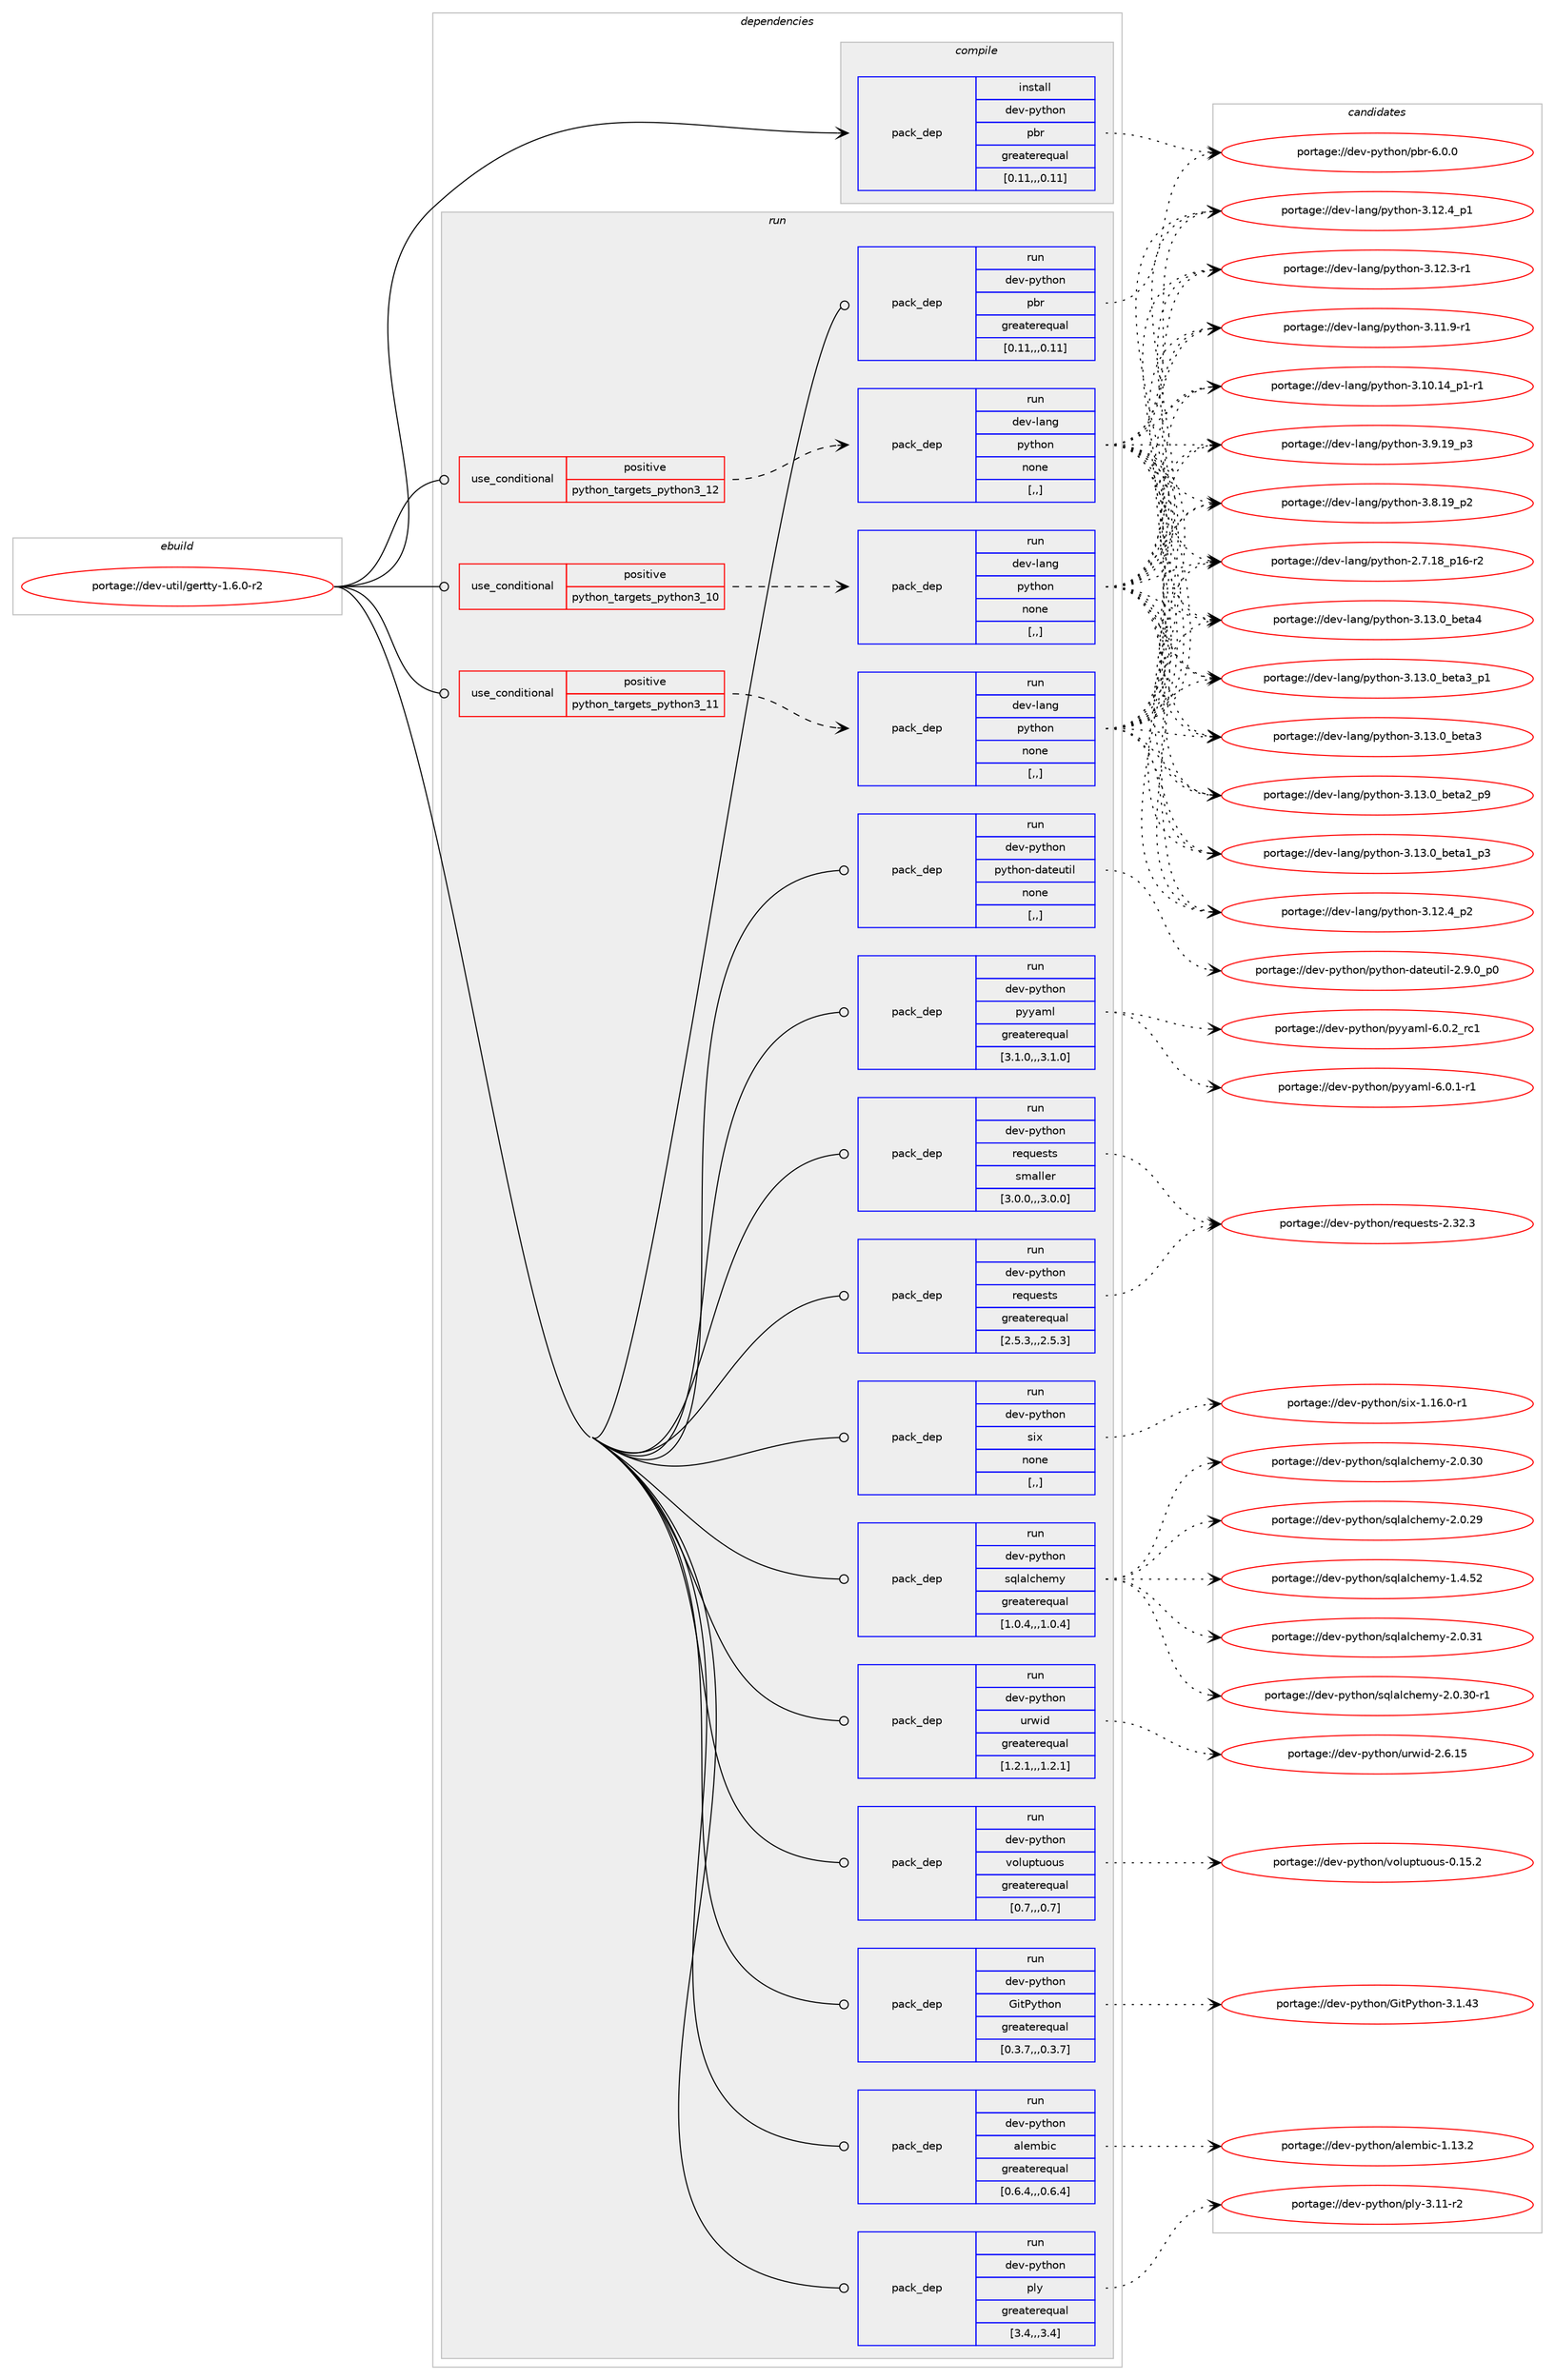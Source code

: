 digraph prolog {

# *************
# Graph options
# *************

newrank=true;
concentrate=true;
compound=true;
graph [rankdir=LR,fontname=Helvetica,fontsize=10,ranksep=1.5];#, ranksep=2.5, nodesep=0.2];
edge  [arrowhead=vee];
node  [fontname=Helvetica,fontsize=10];

# **********
# The ebuild
# **********

subgraph cluster_leftcol {
color=gray;
label=<<i>ebuild</i>>;
id [label="portage://dev-util/gertty-1.6.0-r2", color=red, width=4, href="../dev-util/gertty-1.6.0-r2.svg"];
}

# ****************
# The dependencies
# ****************

subgraph cluster_midcol {
color=gray;
label=<<i>dependencies</i>>;
subgraph cluster_compile {
fillcolor="#eeeeee";
style=filled;
label=<<i>compile</i>>;
subgraph pack152521 {
dependency214406 [label=<<TABLE BORDER="0" CELLBORDER="1" CELLSPACING="0" CELLPADDING="4" WIDTH="220"><TR><TD ROWSPAN="6" CELLPADDING="30">pack_dep</TD></TR><TR><TD WIDTH="110">install</TD></TR><TR><TD>dev-python</TD></TR><TR><TD>pbr</TD></TR><TR><TD>greaterequal</TD></TR><TR><TD>[0.11,,,0.11]</TD></TR></TABLE>>, shape=none, color=blue];
}
id:e -> dependency214406:w [weight=20,style="solid",arrowhead="vee"];
}
subgraph cluster_compileandrun {
fillcolor="#eeeeee";
style=filled;
label=<<i>compile and run</i>>;
}
subgraph cluster_run {
fillcolor="#eeeeee";
style=filled;
label=<<i>run</i>>;
subgraph cond60480 {
dependency214407 [label=<<TABLE BORDER="0" CELLBORDER="1" CELLSPACING="0" CELLPADDING="4"><TR><TD ROWSPAN="3" CELLPADDING="10">use_conditional</TD></TR><TR><TD>positive</TD></TR><TR><TD>python_targets_python3_10</TD></TR></TABLE>>, shape=none, color=red];
subgraph pack152522 {
dependency214408 [label=<<TABLE BORDER="0" CELLBORDER="1" CELLSPACING="0" CELLPADDING="4" WIDTH="220"><TR><TD ROWSPAN="6" CELLPADDING="30">pack_dep</TD></TR><TR><TD WIDTH="110">run</TD></TR><TR><TD>dev-lang</TD></TR><TR><TD>python</TD></TR><TR><TD>none</TD></TR><TR><TD>[,,]</TD></TR></TABLE>>, shape=none, color=blue];
}
dependency214407:e -> dependency214408:w [weight=20,style="dashed",arrowhead="vee"];
}
id:e -> dependency214407:w [weight=20,style="solid",arrowhead="odot"];
subgraph cond60481 {
dependency214409 [label=<<TABLE BORDER="0" CELLBORDER="1" CELLSPACING="0" CELLPADDING="4"><TR><TD ROWSPAN="3" CELLPADDING="10">use_conditional</TD></TR><TR><TD>positive</TD></TR><TR><TD>python_targets_python3_11</TD></TR></TABLE>>, shape=none, color=red];
subgraph pack152523 {
dependency214410 [label=<<TABLE BORDER="0" CELLBORDER="1" CELLSPACING="0" CELLPADDING="4" WIDTH="220"><TR><TD ROWSPAN="6" CELLPADDING="30">pack_dep</TD></TR><TR><TD WIDTH="110">run</TD></TR><TR><TD>dev-lang</TD></TR><TR><TD>python</TD></TR><TR><TD>none</TD></TR><TR><TD>[,,]</TD></TR></TABLE>>, shape=none, color=blue];
}
dependency214409:e -> dependency214410:w [weight=20,style="dashed",arrowhead="vee"];
}
id:e -> dependency214409:w [weight=20,style="solid",arrowhead="odot"];
subgraph cond60482 {
dependency214411 [label=<<TABLE BORDER="0" CELLBORDER="1" CELLSPACING="0" CELLPADDING="4"><TR><TD ROWSPAN="3" CELLPADDING="10">use_conditional</TD></TR><TR><TD>positive</TD></TR><TR><TD>python_targets_python3_12</TD></TR></TABLE>>, shape=none, color=red];
subgraph pack152524 {
dependency214412 [label=<<TABLE BORDER="0" CELLBORDER="1" CELLSPACING="0" CELLPADDING="4" WIDTH="220"><TR><TD ROWSPAN="6" CELLPADDING="30">pack_dep</TD></TR><TR><TD WIDTH="110">run</TD></TR><TR><TD>dev-lang</TD></TR><TR><TD>python</TD></TR><TR><TD>none</TD></TR><TR><TD>[,,]</TD></TR></TABLE>>, shape=none, color=blue];
}
dependency214411:e -> dependency214412:w [weight=20,style="dashed",arrowhead="vee"];
}
id:e -> dependency214411:w [weight=20,style="solid",arrowhead="odot"];
subgraph pack152525 {
dependency214413 [label=<<TABLE BORDER="0" CELLBORDER="1" CELLSPACING="0" CELLPADDING="4" WIDTH="220"><TR><TD ROWSPAN="6" CELLPADDING="30">pack_dep</TD></TR><TR><TD WIDTH="110">run</TD></TR><TR><TD>dev-python</TD></TR><TR><TD>GitPython</TD></TR><TR><TD>greaterequal</TD></TR><TR><TD>[0.3.7,,,0.3.7]</TD></TR></TABLE>>, shape=none, color=blue];
}
id:e -> dependency214413:w [weight=20,style="solid",arrowhead="odot"];
subgraph pack152526 {
dependency214414 [label=<<TABLE BORDER="0" CELLBORDER="1" CELLSPACING="0" CELLPADDING="4" WIDTH="220"><TR><TD ROWSPAN="6" CELLPADDING="30">pack_dep</TD></TR><TR><TD WIDTH="110">run</TD></TR><TR><TD>dev-python</TD></TR><TR><TD>alembic</TD></TR><TR><TD>greaterequal</TD></TR><TR><TD>[0.6.4,,,0.6.4]</TD></TR></TABLE>>, shape=none, color=blue];
}
id:e -> dependency214414:w [weight=20,style="solid",arrowhead="odot"];
subgraph pack152527 {
dependency214415 [label=<<TABLE BORDER="0" CELLBORDER="1" CELLSPACING="0" CELLPADDING="4" WIDTH="220"><TR><TD ROWSPAN="6" CELLPADDING="30">pack_dep</TD></TR><TR><TD WIDTH="110">run</TD></TR><TR><TD>dev-python</TD></TR><TR><TD>pbr</TD></TR><TR><TD>greaterequal</TD></TR><TR><TD>[0.11,,,0.11]</TD></TR></TABLE>>, shape=none, color=blue];
}
id:e -> dependency214415:w [weight=20,style="solid",arrowhead="odot"];
subgraph pack152528 {
dependency214416 [label=<<TABLE BORDER="0" CELLBORDER="1" CELLSPACING="0" CELLPADDING="4" WIDTH="220"><TR><TD ROWSPAN="6" CELLPADDING="30">pack_dep</TD></TR><TR><TD WIDTH="110">run</TD></TR><TR><TD>dev-python</TD></TR><TR><TD>ply</TD></TR><TR><TD>greaterequal</TD></TR><TR><TD>[3.4,,,3.4]</TD></TR></TABLE>>, shape=none, color=blue];
}
id:e -> dependency214416:w [weight=20,style="solid",arrowhead="odot"];
subgraph pack152529 {
dependency214417 [label=<<TABLE BORDER="0" CELLBORDER="1" CELLSPACING="0" CELLPADDING="4" WIDTH="220"><TR><TD ROWSPAN="6" CELLPADDING="30">pack_dep</TD></TR><TR><TD WIDTH="110">run</TD></TR><TR><TD>dev-python</TD></TR><TR><TD>python-dateutil</TD></TR><TR><TD>none</TD></TR><TR><TD>[,,]</TD></TR></TABLE>>, shape=none, color=blue];
}
id:e -> dependency214417:w [weight=20,style="solid",arrowhead="odot"];
subgraph pack152530 {
dependency214418 [label=<<TABLE BORDER="0" CELLBORDER="1" CELLSPACING="0" CELLPADDING="4" WIDTH="220"><TR><TD ROWSPAN="6" CELLPADDING="30">pack_dep</TD></TR><TR><TD WIDTH="110">run</TD></TR><TR><TD>dev-python</TD></TR><TR><TD>pyyaml</TD></TR><TR><TD>greaterequal</TD></TR><TR><TD>[3.1.0,,,3.1.0]</TD></TR></TABLE>>, shape=none, color=blue];
}
id:e -> dependency214418:w [weight=20,style="solid",arrowhead="odot"];
subgraph pack152531 {
dependency214419 [label=<<TABLE BORDER="0" CELLBORDER="1" CELLSPACING="0" CELLPADDING="4" WIDTH="220"><TR><TD ROWSPAN="6" CELLPADDING="30">pack_dep</TD></TR><TR><TD WIDTH="110">run</TD></TR><TR><TD>dev-python</TD></TR><TR><TD>requests</TD></TR><TR><TD>greaterequal</TD></TR><TR><TD>[2.5.3,,,2.5.3]</TD></TR></TABLE>>, shape=none, color=blue];
}
id:e -> dependency214419:w [weight=20,style="solid",arrowhead="odot"];
subgraph pack152532 {
dependency214420 [label=<<TABLE BORDER="0" CELLBORDER="1" CELLSPACING="0" CELLPADDING="4" WIDTH="220"><TR><TD ROWSPAN="6" CELLPADDING="30">pack_dep</TD></TR><TR><TD WIDTH="110">run</TD></TR><TR><TD>dev-python</TD></TR><TR><TD>requests</TD></TR><TR><TD>smaller</TD></TR><TR><TD>[3.0.0,,,3.0.0]</TD></TR></TABLE>>, shape=none, color=blue];
}
id:e -> dependency214420:w [weight=20,style="solid",arrowhead="odot"];
subgraph pack152533 {
dependency214421 [label=<<TABLE BORDER="0" CELLBORDER="1" CELLSPACING="0" CELLPADDING="4" WIDTH="220"><TR><TD ROWSPAN="6" CELLPADDING="30">pack_dep</TD></TR><TR><TD WIDTH="110">run</TD></TR><TR><TD>dev-python</TD></TR><TR><TD>six</TD></TR><TR><TD>none</TD></TR><TR><TD>[,,]</TD></TR></TABLE>>, shape=none, color=blue];
}
id:e -> dependency214421:w [weight=20,style="solid",arrowhead="odot"];
subgraph pack152534 {
dependency214422 [label=<<TABLE BORDER="0" CELLBORDER="1" CELLSPACING="0" CELLPADDING="4" WIDTH="220"><TR><TD ROWSPAN="6" CELLPADDING="30">pack_dep</TD></TR><TR><TD WIDTH="110">run</TD></TR><TR><TD>dev-python</TD></TR><TR><TD>sqlalchemy</TD></TR><TR><TD>greaterequal</TD></TR><TR><TD>[1.0.4,,,1.0.4]</TD></TR></TABLE>>, shape=none, color=blue];
}
id:e -> dependency214422:w [weight=20,style="solid",arrowhead="odot"];
subgraph pack152535 {
dependency214423 [label=<<TABLE BORDER="0" CELLBORDER="1" CELLSPACING="0" CELLPADDING="4" WIDTH="220"><TR><TD ROWSPAN="6" CELLPADDING="30">pack_dep</TD></TR><TR><TD WIDTH="110">run</TD></TR><TR><TD>dev-python</TD></TR><TR><TD>urwid</TD></TR><TR><TD>greaterequal</TD></TR><TR><TD>[1.2.1,,,1.2.1]</TD></TR></TABLE>>, shape=none, color=blue];
}
id:e -> dependency214423:w [weight=20,style="solid",arrowhead="odot"];
subgraph pack152536 {
dependency214424 [label=<<TABLE BORDER="0" CELLBORDER="1" CELLSPACING="0" CELLPADDING="4" WIDTH="220"><TR><TD ROWSPAN="6" CELLPADDING="30">pack_dep</TD></TR><TR><TD WIDTH="110">run</TD></TR><TR><TD>dev-python</TD></TR><TR><TD>voluptuous</TD></TR><TR><TD>greaterequal</TD></TR><TR><TD>[0.7,,,0.7]</TD></TR></TABLE>>, shape=none, color=blue];
}
id:e -> dependency214424:w [weight=20,style="solid",arrowhead="odot"];
}
}

# **************
# The candidates
# **************

subgraph cluster_choices {
rank=same;
color=gray;
label=<<i>candidates</i>>;

subgraph choice152521 {
color=black;
nodesep=1;
choice100101118451121211161041111104711298114455446484648 [label="portage://dev-python/pbr-6.0.0", color=red, width=4,href="../dev-python/pbr-6.0.0.svg"];
dependency214406:e -> choice100101118451121211161041111104711298114455446484648:w [style=dotted,weight="100"];
}
subgraph choice152522 {
color=black;
nodesep=1;
choice1001011184510897110103471121211161041111104551464951464895981011169752 [label="portage://dev-lang/python-3.13.0_beta4", color=red, width=4,href="../dev-lang/python-3.13.0_beta4.svg"];
choice10010111845108971101034711212111610411111045514649514648959810111697519511249 [label="portage://dev-lang/python-3.13.0_beta3_p1", color=red, width=4,href="../dev-lang/python-3.13.0_beta3_p1.svg"];
choice1001011184510897110103471121211161041111104551464951464895981011169751 [label="portage://dev-lang/python-3.13.0_beta3", color=red, width=4,href="../dev-lang/python-3.13.0_beta3.svg"];
choice10010111845108971101034711212111610411111045514649514648959810111697509511257 [label="portage://dev-lang/python-3.13.0_beta2_p9", color=red, width=4,href="../dev-lang/python-3.13.0_beta2_p9.svg"];
choice10010111845108971101034711212111610411111045514649514648959810111697499511251 [label="portage://dev-lang/python-3.13.0_beta1_p3", color=red, width=4,href="../dev-lang/python-3.13.0_beta1_p3.svg"];
choice100101118451089711010347112121116104111110455146495046529511250 [label="portage://dev-lang/python-3.12.4_p2", color=red, width=4,href="../dev-lang/python-3.12.4_p2.svg"];
choice100101118451089711010347112121116104111110455146495046529511249 [label="portage://dev-lang/python-3.12.4_p1", color=red, width=4,href="../dev-lang/python-3.12.4_p1.svg"];
choice100101118451089711010347112121116104111110455146495046514511449 [label="portage://dev-lang/python-3.12.3-r1", color=red, width=4,href="../dev-lang/python-3.12.3-r1.svg"];
choice100101118451089711010347112121116104111110455146494946574511449 [label="portage://dev-lang/python-3.11.9-r1", color=red, width=4,href="../dev-lang/python-3.11.9-r1.svg"];
choice100101118451089711010347112121116104111110455146494846495295112494511449 [label="portage://dev-lang/python-3.10.14_p1-r1", color=red, width=4,href="../dev-lang/python-3.10.14_p1-r1.svg"];
choice100101118451089711010347112121116104111110455146574649579511251 [label="portage://dev-lang/python-3.9.19_p3", color=red, width=4,href="../dev-lang/python-3.9.19_p3.svg"];
choice100101118451089711010347112121116104111110455146564649579511250 [label="portage://dev-lang/python-3.8.19_p2", color=red, width=4,href="../dev-lang/python-3.8.19_p2.svg"];
choice100101118451089711010347112121116104111110455046554649569511249544511450 [label="portage://dev-lang/python-2.7.18_p16-r2", color=red, width=4,href="../dev-lang/python-2.7.18_p16-r2.svg"];
dependency214408:e -> choice1001011184510897110103471121211161041111104551464951464895981011169752:w [style=dotted,weight="100"];
dependency214408:e -> choice10010111845108971101034711212111610411111045514649514648959810111697519511249:w [style=dotted,weight="100"];
dependency214408:e -> choice1001011184510897110103471121211161041111104551464951464895981011169751:w [style=dotted,weight="100"];
dependency214408:e -> choice10010111845108971101034711212111610411111045514649514648959810111697509511257:w [style=dotted,weight="100"];
dependency214408:e -> choice10010111845108971101034711212111610411111045514649514648959810111697499511251:w [style=dotted,weight="100"];
dependency214408:e -> choice100101118451089711010347112121116104111110455146495046529511250:w [style=dotted,weight="100"];
dependency214408:e -> choice100101118451089711010347112121116104111110455146495046529511249:w [style=dotted,weight="100"];
dependency214408:e -> choice100101118451089711010347112121116104111110455146495046514511449:w [style=dotted,weight="100"];
dependency214408:e -> choice100101118451089711010347112121116104111110455146494946574511449:w [style=dotted,weight="100"];
dependency214408:e -> choice100101118451089711010347112121116104111110455146494846495295112494511449:w [style=dotted,weight="100"];
dependency214408:e -> choice100101118451089711010347112121116104111110455146574649579511251:w [style=dotted,weight="100"];
dependency214408:e -> choice100101118451089711010347112121116104111110455146564649579511250:w [style=dotted,weight="100"];
dependency214408:e -> choice100101118451089711010347112121116104111110455046554649569511249544511450:w [style=dotted,weight="100"];
}
subgraph choice152523 {
color=black;
nodesep=1;
choice1001011184510897110103471121211161041111104551464951464895981011169752 [label="portage://dev-lang/python-3.13.0_beta4", color=red, width=4,href="../dev-lang/python-3.13.0_beta4.svg"];
choice10010111845108971101034711212111610411111045514649514648959810111697519511249 [label="portage://dev-lang/python-3.13.0_beta3_p1", color=red, width=4,href="../dev-lang/python-3.13.0_beta3_p1.svg"];
choice1001011184510897110103471121211161041111104551464951464895981011169751 [label="portage://dev-lang/python-3.13.0_beta3", color=red, width=4,href="../dev-lang/python-3.13.0_beta3.svg"];
choice10010111845108971101034711212111610411111045514649514648959810111697509511257 [label="portage://dev-lang/python-3.13.0_beta2_p9", color=red, width=4,href="../dev-lang/python-3.13.0_beta2_p9.svg"];
choice10010111845108971101034711212111610411111045514649514648959810111697499511251 [label="portage://dev-lang/python-3.13.0_beta1_p3", color=red, width=4,href="../dev-lang/python-3.13.0_beta1_p3.svg"];
choice100101118451089711010347112121116104111110455146495046529511250 [label="portage://dev-lang/python-3.12.4_p2", color=red, width=4,href="../dev-lang/python-3.12.4_p2.svg"];
choice100101118451089711010347112121116104111110455146495046529511249 [label="portage://dev-lang/python-3.12.4_p1", color=red, width=4,href="../dev-lang/python-3.12.4_p1.svg"];
choice100101118451089711010347112121116104111110455146495046514511449 [label="portage://dev-lang/python-3.12.3-r1", color=red, width=4,href="../dev-lang/python-3.12.3-r1.svg"];
choice100101118451089711010347112121116104111110455146494946574511449 [label="portage://dev-lang/python-3.11.9-r1", color=red, width=4,href="../dev-lang/python-3.11.9-r1.svg"];
choice100101118451089711010347112121116104111110455146494846495295112494511449 [label="portage://dev-lang/python-3.10.14_p1-r1", color=red, width=4,href="../dev-lang/python-3.10.14_p1-r1.svg"];
choice100101118451089711010347112121116104111110455146574649579511251 [label="portage://dev-lang/python-3.9.19_p3", color=red, width=4,href="../dev-lang/python-3.9.19_p3.svg"];
choice100101118451089711010347112121116104111110455146564649579511250 [label="portage://dev-lang/python-3.8.19_p2", color=red, width=4,href="../dev-lang/python-3.8.19_p2.svg"];
choice100101118451089711010347112121116104111110455046554649569511249544511450 [label="portage://dev-lang/python-2.7.18_p16-r2", color=red, width=4,href="../dev-lang/python-2.7.18_p16-r2.svg"];
dependency214410:e -> choice1001011184510897110103471121211161041111104551464951464895981011169752:w [style=dotted,weight="100"];
dependency214410:e -> choice10010111845108971101034711212111610411111045514649514648959810111697519511249:w [style=dotted,weight="100"];
dependency214410:e -> choice1001011184510897110103471121211161041111104551464951464895981011169751:w [style=dotted,weight="100"];
dependency214410:e -> choice10010111845108971101034711212111610411111045514649514648959810111697509511257:w [style=dotted,weight="100"];
dependency214410:e -> choice10010111845108971101034711212111610411111045514649514648959810111697499511251:w [style=dotted,weight="100"];
dependency214410:e -> choice100101118451089711010347112121116104111110455146495046529511250:w [style=dotted,weight="100"];
dependency214410:e -> choice100101118451089711010347112121116104111110455146495046529511249:w [style=dotted,weight="100"];
dependency214410:e -> choice100101118451089711010347112121116104111110455146495046514511449:w [style=dotted,weight="100"];
dependency214410:e -> choice100101118451089711010347112121116104111110455146494946574511449:w [style=dotted,weight="100"];
dependency214410:e -> choice100101118451089711010347112121116104111110455146494846495295112494511449:w [style=dotted,weight="100"];
dependency214410:e -> choice100101118451089711010347112121116104111110455146574649579511251:w [style=dotted,weight="100"];
dependency214410:e -> choice100101118451089711010347112121116104111110455146564649579511250:w [style=dotted,weight="100"];
dependency214410:e -> choice100101118451089711010347112121116104111110455046554649569511249544511450:w [style=dotted,weight="100"];
}
subgraph choice152524 {
color=black;
nodesep=1;
choice1001011184510897110103471121211161041111104551464951464895981011169752 [label="portage://dev-lang/python-3.13.0_beta4", color=red, width=4,href="../dev-lang/python-3.13.0_beta4.svg"];
choice10010111845108971101034711212111610411111045514649514648959810111697519511249 [label="portage://dev-lang/python-3.13.0_beta3_p1", color=red, width=4,href="../dev-lang/python-3.13.0_beta3_p1.svg"];
choice1001011184510897110103471121211161041111104551464951464895981011169751 [label="portage://dev-lang/python-3.13.0_beta3", color=red, width=4,href="../dev-lang/python-3.13.0_beta3.svg"];
choice10010111845108971101034711212111610411111045514649514648959810111697509511257 [label="portage://dev-lang/python-3.13.0_beta2_p9", color=red, width=4,href="../dev-lang/python-3.13.0_beta2_p9.svg"];
choice10010111845108971101034711212111610411111045514649514648959810111697499511251 [label="portage://dev-lang/python-3.13.0_beta1_p3", color=red, width=4,href="../dev-lang/python-3.13.0_beta1_p3.svg"];
choice100101118451089711010347112121116104111110455146495046529511250 [label="portage://dev-lang/python-3.12.4_p2", color=red, width=4,href="../dev-lang/python-3.12.4_p2.svg"];
choice100101118451089711010347112121116104111110455146495046529511249 [label="portage://dev-lang/python-3.12.4_p1", color=red, width=4,href="../dev-lang/python-3.12.4_p1.svg"];
choice100101118451089711010347112121116104111110455146495046514511449 [label="portage://dev-lang/python-3.12.3-r1", color=red, width=4,href="../dev-lang/python-3.12.3-r1.svg"];
choice100101118451089711010347112121116104111110455146494946574511449 [label="portage://dev-lang/python-3.11.9-r1", color=red, width=4,href="../dev-lang/python-3.11.9-r1.svg"];
choice100101118451089711010347112121116104111110455146494846495295112494511449 [label="portage://dev-lang/python-3.10.14_p1-r1", color=red, width=4,href="../dev-lang/python-3.10.14_p1-r1.svg"];
choice100101118451089711010347112121116104111110455146574649579511251 [label="portage://dev-lang/python-3.9.19_p3", color=red, width=4,href="../dev-lang/python-3.9.19_p3.svg"];
choice100101118451089711010347112121116104111110455146564649579511250 [label="portage://dev-lang/python-3.8.19_p2", color=red, width=4,href="../dev-lang/python-3.8.19_p2.svg"];
choice100101118451089711010347112121116104111110455046554649569511249544511450 [label="portage://dev-lang/python-2.7.18_p16-r2", color=red, width=4,href="../dev-lang/python-2.7.18_p16-r2.svg"];
dependency214412:e -> choice1001011184510897110103471121211161041111104551464951464895981011169752:w [style=dotted,weight="100"];
dependency214412:e -> choice10010111845108971101034711212111610411111045514649514648959810111697519511249:w [style=dotted,weight="100"];
dependency214412:e -> choice1001011184510897110103471121211161041111104551464951464895981011169751:w [style=dotted,weight="100"];
dependency214412:e -> choice10010111845108971101034711212111610411111045514649514648959810111697509511257:w [style=dotted,weight="100"];
dependency214412:e -> choice10010111845108971101034711212111610411111045514649514648959810111697499511251:w [style=dotted,weight="100"];
dependency214412:e -> choice100101118451089711010347112121116104111110455146495046529511250:w [style=dotted,weight="100"];
dependency214412:e -> choice100101118451089711010347112121116104111110455146495046529511249:w [style=dotted,weight="100"];
dependency214412:e -> choice100101118451089711010347112121116104111110455146495046514511449:w [style=dotted,weight="100"];
dependency214412:e -> choice100101118451089711010347112121116104111110455146494946574511449:w [style=dotted,weight="100"];
dependency214412:e -> choice100101118451089711010347112121116104111110455146494846495295112494511449:w [style=dotted,weight="100"];
dependency214412:e -> choice100101118451089711010347112121116104111110455146574649579511251:w [style=dotted,weight="100"];
dependency214412:e -> choice100101118451089711010347112121116104111110455146564649579511250:w [style=dotted,weight="100"];
dependency214412:e -> choice100101118451089711010347112121116104111110455046554649569511249544511450:w [style=dotted,weight="100"];
}
subgraph choice152525 {
color=black;
nodesep=1;
choice1001011184511212111610411111047711051168012111610411111045514649465251 [label="portage://dev-python/GitPython-3.1.43", color=red, width=4,href="../dev-python/GitPython-3.1.43.svg"];
dependency214413:e -> choice1001011184511212111610411111047711051168012111610411111045514649465251:w [style=dotted,weight="100"];
}
subgraph choice152526 {
color=black;
nodesep=1;
choice100101118451121211161041111104797108101109981059945494649514650 [label="portage://dev-python/alembic-1.13.2", color=red, width=4,href="../dev-python/alembic-1.13.2.svg"];
dependency214414:e -> choice100101118451121211161041111104797108101109981059945494649514650:w [style=dotted,weight="100"];
}
subgraph choice152527 {
color=black;
nodesep=1;
choice100101118451121211161041111104711298114455446484648 [label="portage://dev-python/pbr-6.0.0", color=red, width=4,href="../dev-python/pbr-6.0.0.svg"];
dependency214415:e -> choice100101118451121211161041111104711298114455446484648:w [style=dotted,weight="100"];
}
subgraph choice152528 {
color=black;
nodesep=1;
choice100101118451121211161041111104711210812145514649494511450 [label="portage://dev-python/ply-3.11-r2", color=red, width=4,href="../dev-python/ply-3.11-r2.svg"];
dependency214416:e -> choice100101118451121211161041111104711210812145514649494511450:w [style=dotted,weight="100"];
}
subgraph choice152529 {
color=black;
nodesep=1;
choice100101118451121211161041111104711212111610411111045100971161011171161051084550465746489511248 [label="portage://dev-python/python-dateutil-2.9.0_p0", color=red, width=4,href="../dev-python/python-dateutil-2.9.0_p0.svg"];
dependency214417:e -> choice100101118451121211161041111104711212111610411111045100971161011171161051084550465746489511248:w [style=dotted,weight="100"];
}
subgraph choice152530 {
color=black;
nodesep=1;
choice100101118451121211161041111104711212112197109108455446484650951149949 [label="portage://dev-python/pyyaml-6.0.2_rc1", color=red, width=4,href="../dev-python/pyyaml-6.0.2_rc1.svg"];
choice1001011184511212111610411111047112121121971091084554464846494511449 [label="portage://dev-python/pyyaml-6.0.1-r1", color=red, width=4,href="../dev-python/pyyaml-6.0.1-r1.svg"];
dependency214418:e -> choice100101118451121211161041111104711212112197109108455446484650951149949:w [style=dotted,weight="100"];
dependency214418:e -> choice1001011184511212111610411111047112121121971091084554464846494511449:w [style=dotted,weight="100"];
}
subgraph choice152531 {
color=black;
nodesep=1;
choice100101118451121211161041111104711410111311710111511611545504651504651 [label="portage://dev-python/requests-2.32.3", color=red, width=4,href="../dev-python/requests-2.32.3.svg"];
dependency214419:e -> choice100101118451121211161041111104711410111311710111511611545504651504651:w [style=dotted,weight="100"];
}
subgraph choice152532 {
color=black;
nodesep=1;
choice100101118451121211161041111104711410111311710111511611545504651504651 [label="portage://dev-python/requests-2.32.3", color=red, width=4,href="../dev-python/requests-2.32.3.svg"];
dependency214420:e -> choice100101118451121211161041111104711410111311710111511611545504651504651:w [style=dotted,weight="100"];
}
subgraph choice152533 {
color=black;
nodesep=1;
choice1001011184511212111610411111047115105120454946495446484511449 [label="portage://dev-python/six-1.16.0-r1", color=red, width=4,href="../dev-python/six-1.16.0-r1.svg"];
dependency214421:e -> choice1001011184511212111610411111047115105120454946495446484511449:w [style=dotted,weight="100"];
}
subgraph choice152534 {
color=black;
nodesep=1;
choice1001011184511212111610411111047115113108971089910410110912145504648465149 [label="portage://dev-python/sqlalchemy-2.0.31", color=red, width=4,href="../dev-python/sqlalchemy-2.0.31.svg"];
choice10010111845112121116104111110471151131089710899104101109121455046484651484511449 [label="portage://dev-python/sqlalchemy-2.0.30-r1", color=red, width=4,href="../dev-python/sqlalchemy-2.0.30-r1.svg"];
choice1001011184511212111610411111047115113108971089910410110912145504648465148 [label="portage://dev-python/sqlalchemy-2.0.30", color=red, width=4,href="../dev-python/sqlalchemy-2.0.30.svg"];
choice1001011184511212111610411111047115113108971089910410110912145504648465057 [label="portage://dev-python/sqlalchemy-2.0.29", color=red, width=4,href="../dev-python/sqlalchemy-2.0.29.svg"];
choice1001011184511212111610411111047115113108971089910410110912145494652465350 [label="portage://dev-python/sqlalchemy-1.4.52", color=red, width=4,href="../dev-python/sqlalchemy-1.4.52.svg"];
dependency214422:e -> choice1001011184511212111610411111047115113108971089910410110912145504648465149:w [style=dotted,weight="100"];
dependency214422:e -> choice10010111845112121116104111110471151131089710899104101109121455046484651484511449:w [style=dotted,weight="100"];
dependency214422:e -> choice1001011184511212111610411111047115113108971089910410110912145504648465148:w [style=dotted,weight="100"];
dependency214422:e -> choice1001011184511212111610411111047115113108971089910410110912145504648465057:w [style=dotted,weight="100"];
dependency214422:e -> choice1001011184511212111610411111047115113108971089910410110912145494652465350:w [style=dotted,weight="100"];
}
subgraph choice152535 {
color=black;
nodesep=1;
choice100101118451121211161041111104711711411910510045504654464953 [label="portage://dev-python/urwid-2.6.15", color=red, width=4,href="../dev-python/urwid-2.6.15.svg"];
dependency214423:e -> choice100101118451121211161041111104711711411910510045504654464953:w [style=dotted,weight="100"];
}
subgraph choice152536 {
color=black;
nodesep=1;
choice100101118451121211161041111104711811110811711211611711111711545484649534650 [label="portage://dev-python/voluptuous-0.15.2", color=red, width=4,href="../dev-python/voluptuous-0.15.2.svg"];
dependency214424:e -> choice100101118451121211161041111104711811110811711211611711111711545484649534650:w [style=dotted,weight="100"];
}
}

}
